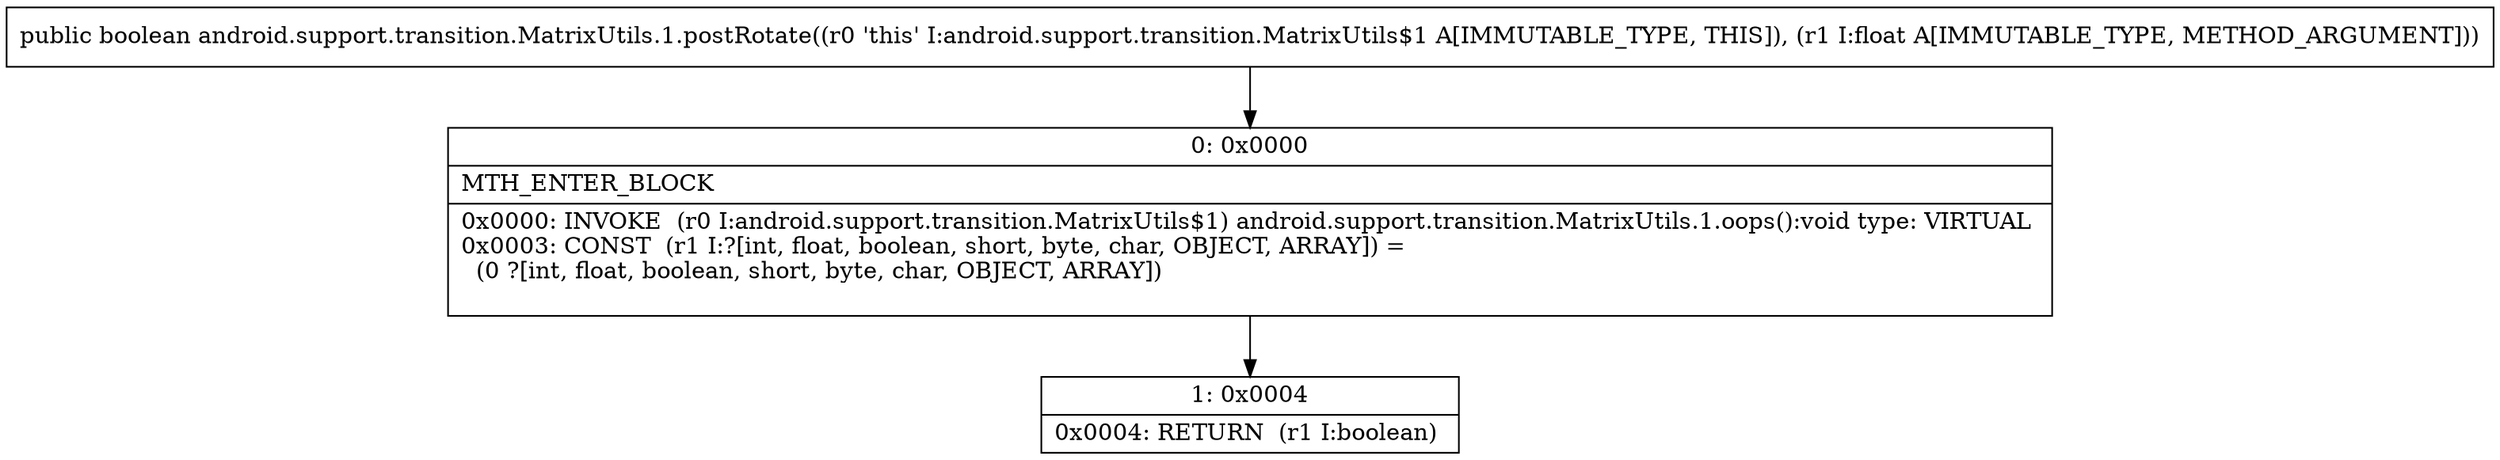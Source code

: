 digraph "CFG forandroid.support.transition.MatrixUtils.1.postRotate(F)Z" {
Node_0 [shape=record,label="{0\:\ 0x0000|MTH_ENTER_BLOCK\l|0x0000: INVOKE  (r0 I:android.support.transition.MatrixUtils$1) android.support.transition.MatrixUtils.1.oops():void type: VIRTUAL \l0x0003: CONST  (r1 I:?[int, float, boolean, short, byte, char, OBJECT, ARRAY]) = \l  (0 ?[int, float, boolean, short, byte, char, OBJECT, ARRAY])\l \l}"];
Node_1 [shape=record,label="{1\:\ 0x0004|0x0004: RETURN  (r1 I:boolean) \l}"];
MethodNode[shape=record,label="{public boolean android.support.transition.MatrixUtils.1.postRotate((r0 'this' I:android.support.transition.MatrixUtils$1 A[IMMUTABLE_TYPE, THIS]), (r1 I:float A[IMMUTABLE_TYPE, METHOD_ARGUMENT])) }"];
MethodNode -> Node_0;
Node_0 -> Node_1;
}

